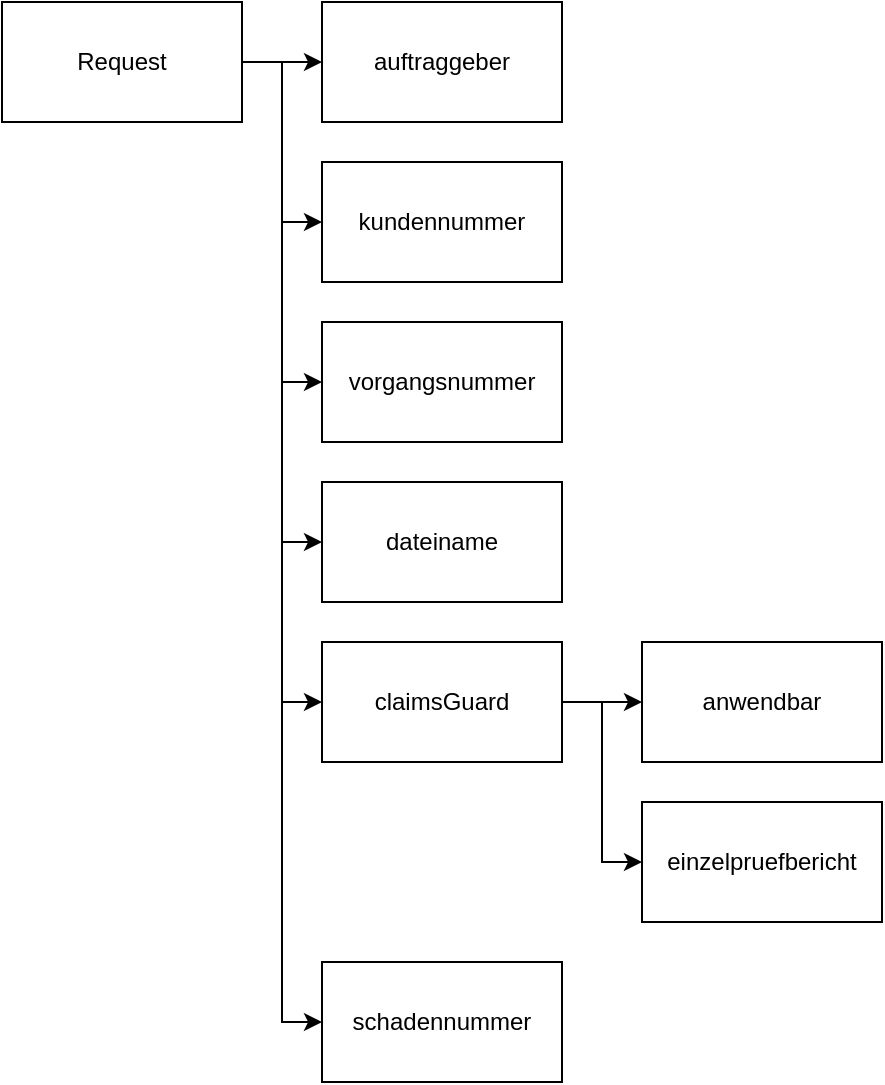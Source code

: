 <mxfile version="20.3.0" type="device"><diagram id="wM0_hnHpOQ7-14TnK11P" name="Seite-1"><mxGraphModel dx="1348" dy="815" grid="1" gridSize="10" guides="1" tooltips="1" connect="1" arrows="1" fold="1" page="1" pageScale="1" pageWidth="827" pageHeight="1169" math="0" shadow="0"><root><mxCell id="0"/><mxCell id="1" parent="0"/><mxCell id="VqAu522gS0Kzc9liijvi-3" style="edgeStyle=orthogonalEdgeStyle;rounded=0;orthogonalLoop=1;jettySize=auto;html=1;" parent="1" source="VqAu522gS0Kzc9liijvi-1" target="VqAu522gS0Kzc9liijvi-2" edge="1"><mxGeometry relative="1" as="geometry"/></mxCell><mxCell id="ETII14NgeeW493zHWrT8-64" style="edgeStyle=orthogonalEdgeStyle;rounded=0;orthogonalLoop=1;jettySize=auto;html=1;fontSize=12;" edge="1" parent="1" source="VqAu522gS0Kzc9liijvi-1" target="ETII14NgeeW493zHWrT8-57"><mxGeometry relative="1" as="geometry"><Array as="points"><mxPoint x="220" y="60"/><mxPoint x="220" y="140"/></Array></mxGeometry></mxCell><mxCell id="ETII14NgeeW493zHWrT8-65" style="edgeStyle=orthogonalEdgeStyle;rounded=0;orthogonalLoop=1;jettySize=auto;html=1;fontSize=12;" edge="1" parent="1" source="VqAu522gS0Kzc9liijvi-1" target="ETII14NgeeW493zHWrT8-58"><mxGeometry relative="1" as="geometry"><Array as="points"><mxPoint x="220" y="60"/><mxPoint x="220" y="220"/></Array></mxGeometry></mxCell><mxCell id="ETII14NgeeW493zHWrT8-66" style="edgeStyle=orthogonalEdgeStyle;rounded=0;orthogonalLoop=1;jettySize=auto;html=1;fontSize=12;" edge="1" parent="1" source="VqAu522gS0Kzc9liijvi-1" target="ETII14NgeeW493zHWrT8-59"><mxGeometry relative="1" as="geometry"><Array as="points"><mxPoint x="220" y="60"/><mxPoint x="220" y="300"/></Array></mxGeometry></mxCell><mxCell id="ETII14NgeeW493zHWrT8-68" style="edgeStyle=orthogonalEdgeStyle;rounded=0;orthogonalLoop=1;jettySize=auto;html=1;fontSize=12;" edge="1" parent="1" source="VqAu522gS0Kzc9liijvi-1" target="ETII14NgeeW493zHWrT8-60"><mxGeometry relative="1" as="geometry"><Array as="points"><mxPoint x="220" y="60"/><mxPoint x="220" y="380"/></Array></mxGeometry></mxCell><mxCell id="ETII14NgeeW493zHWrT8-69" style="edgeStyle=orthogonalEdgeStyle;rounded=0;orthogonalLoop=1;jettySize=auto;html=1;fontSize=12;" edge="1" parent="1" source="VqAu522gS0Kzc9liijvi-1" target="ETII14NgeeW493zHWrT8-63"><mxGeometry relative="1" as="geometry"><Array as="points"><mxPoint x="220" y="60"/><mxPoint x="220" y="540"/></Array></mxGeometry></mxCell><mxCell id="VqAu522gS0Kzc9liijvi-1" value="Request" style="rounded=0;whiteSpace=wrap;html=1;" parent="1" vertex="1"><mxGeometry x="80" y="30" width="120" height="60" as="geometry"/></mxCell><mxCell id="VqAu522gS0Kzc9liijvi-2" value="auftraggeber" style="rounded=0;whiteSpace=wrap;html=1;" parent="1" vertex="1"><mxGeometry x="240" y="30" width="120" height="60" as="geometry"/></mxCell><mxCell id="ETII14NgeeW493zHWrT8-57" value="kundennummer" style="rounded=0;whiteSpace=wrap;html=1;" vertex="1" parent="1"><mxGeometry x="240" y="110" width="120" height="60" as="geometry"/></mxCell><mxCell id="ETII14NgeeW493zHWrT8-58" value="vorgangsnummer" style="rounded=0;whiteSpace=wrap;html=1;" vertex="1" parent="1"><mxGeometry x="240" y="190" width="120" height="60" as="geometry"/></mxCell><mxCell id="ETII14NgeeW493zHWrT8-59" value="dateiname" style="rounded=0;whiteSpace=wrap;html=1;" vertex="1" parent="1"><mxGeometry x="240" y="270" width="120" height="60" as="geometry"/></mxCell><mxCell id="ETII14NgeeW493zHWrT8-70" style="edgeStyle=orthogonalEdgeStyle;rounded=0;orthogonalLoop=1;jettySize=auto;html=1;fontSize=12;" edge="1" parent="1" source="ETII14NgeeW493zHWrT8-60" target="ETII14NgeeW493zHWrT8-61"><mxGeometry relative="1" as="geometry"/></mxCell><mxCell id="ETII14NgeeW493zHWrT8-71" style="edgeStyle=orthogonalEdgeStyle;rounded=0;orthogonalLoop=1;jettySize=auto;html=1;fontSize=12;" edge="1" parent="1" source="ETII14NgeeW493zHWrT8-60" target="ETII14NgeeW493zHWrT8-62"><mxGeometry relative="1" as="geometry"><Array as="points"><mxPoint x="380" y="380"/><mxPoint x="380" y="460"/></Array></mxGeometry></mxCell><mxCell id="ETII14NgeeW493zHWrT8-60" value="claimsGuard" style="rounded=0;whiteSpace=wrap;html=1;" vertex="1" parent="1"><mxGeometry x="240" y="350" width="120" height="60" as="geometry"/></mxCell><mxCell id="ETII14NgeeW493zHWrT8-61" value="anwendbar" style="rounded=0;whiteSpace=wrap;html=1;" vertex="1" parent="1"><mxGeometry x="400" y="350" width="120" height="60" as="geometry"/></mxCell><mxCell id="ETII14NgeeW493zHWrT8-62" value="einzelpruefbericht" style="rounded=0;whiteSpace=wrap;html=1;" vertex="1" parent="1"><mxGeometry x="400" y="430" width="120" height="60" as="geometry"/></mxCell><mxCell id="ETII14NgeeW493zHWrT8-63" value="schadennummer" style="rounded=0;whiteSpace=wrap;html=1;" vertex="1" parent="1"><mxGeometry x="240" y="510" width="120" height="60" as="geometry"/></mxCell></root></mxGraphModel></diagram></mxfile>